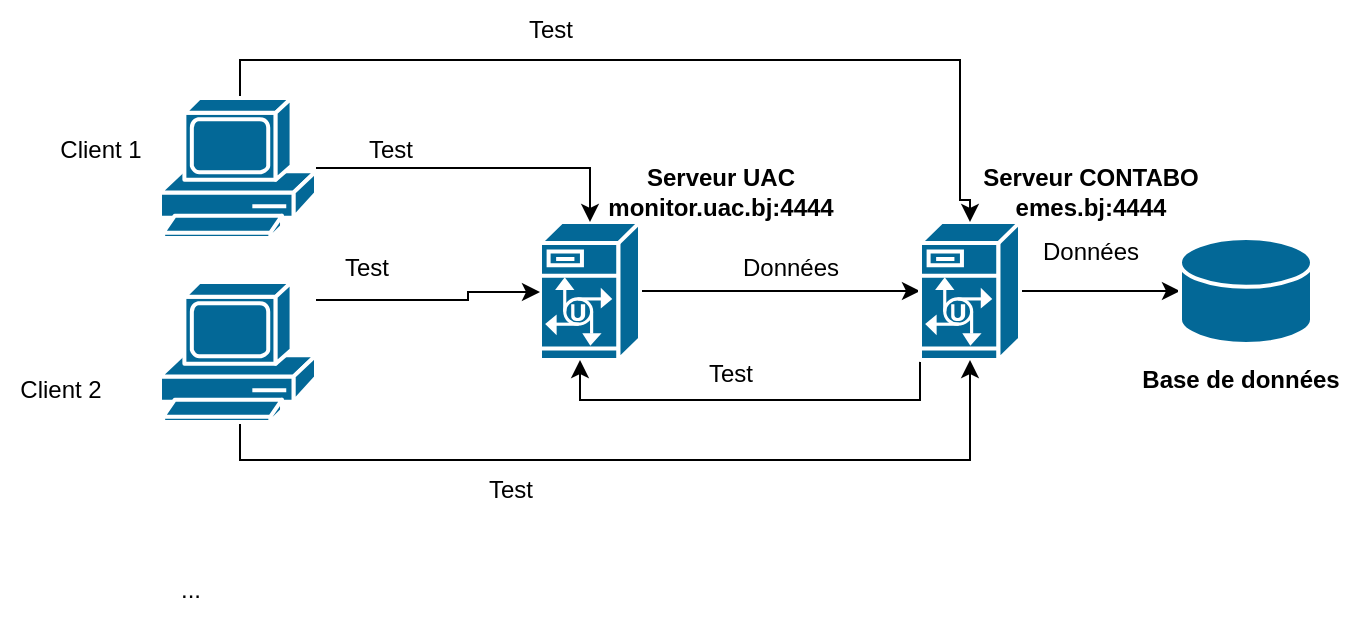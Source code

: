 <mxfile version="20.6.2" type="github">
  <diagram id="xvO-NkfrGhGG1G9QugBE" name="Page-1">
    <mxGraphModel dx="728" dy="664" grid="1" gridSize="10" guides="1" tooltips="1" connect="1" arrows="1" fold="1" page="1" pageScale="1" pageWidth="850" pageHeight="1100" math="0" shadow="0">
      <root>
        <mxCell id="0" />
        <mxCell id="1" parent="0" />
        <mxCell id="wXYGJ-LRbmqttXUs87il-34" style="edgeStyle=orthogonalEdgeStyle;rounded=0;orthogonalLoop=1;jettySize=auto;html=1;entryX=0;entryY=0.5;entryDx=0;entryDy=0;entryPerimeter=0;" edge="1" parent="1" source="wXYGJ-LRbmqttXUs87il-2" target="wXYGJ-LRbmqttXUs87il-3">
          <mxGeometry relative="1" as="geometry" />
        </mxCell>
        <mxCell id="wXYGJ-LRbmqttXUs87il-2" value="" style="shape=mxgraph.cisco.servers.unity_server;sketch=0;html=1;pointerEvents=1;dashed=0;fillColor=#036897;strokeColor=#ffffff;strokeWidth=2;verticalLabelPosition=bottom;verticalAlign=top;align=center;outlineConnect=0;" vertex="1" parent="1">
          <mxGeometry x="370" y="321" width="50" height="69" as="geometry" />
        </mxCell>
        <mxCell id="wXYGJ-LRbmqttXUs87il-19" style="edgeStyle=orthogonalEdgeStyle;rounded=0;orthogonalLoop=1;jettySize=auto;html=1;" edge="1" parent="1" source="wXYGJ-LRbmqttXUs87il-3" target="wXYGJ-LRbmqttXUs87il-18">
          <mxGeometry relative="1" as="geometry" />
        </mxCell>
        <mxCell id="wXYGJ-LRbmqttXUs87il-36" style="edgeStyle=orthogonalEdgeStyle;rounded=0;orthogonalLoop=1;jettySize=auto;html=1;exitX=0;exitY=1;exitDx=0;exitDy=0;exitPerimeter=0;entryX=0.4;entryY=1;entryDx=0;entryDy=0;entryPerimeter=0;" edge="1" parent="1" source="wXYGJ-LRbmqttXUs87il-3" target="wXYGJ-LRbmqttXUs87il-2">
          <mxGeometry relative="1" as="geometry">
            <mxPoint x="390" y="400" as="targetPoint" />
            <Array as="points">
              <mxPoint x="560" y="410" />
              <mxPoint x="390" y="410" />
            </Array>
          </mxGeometry>
        </mxCell>
        <mxCell id="wXYGJ-LRbmqttXUs87il-3" value="" style="shape=mxgraph.cisco.servers.unity_server;sketch=0;html=1;pointerEvents=1;dashed=0;fillColor=#036897;strokeColor=#ffffff;strokeWidth=2;verticalLabelPosition=bottom;verticalAlign=top;align=center;outlineConnect=0;" vertex="1" parent="1">
          <mxGeometry x="560" y="321" width="50" height="69" as="geometry" />
        </mxCell>
        <mxCell id="wXYGJ-LRbmqttXUs87il-21" style="edgeStyle=orthogonalEdgeStyle;rounded=0;orthogonalLoop=1;jettySize=auto;html=1;" edge="1" parent="1" source="wXYGJ-LRbmqttXUs87il-6" target="wXYGJ-LRbmqttXUs87il-2">
          <mxGeometry relative="1" as="geometry">
            <Array as="points">
              <mxPoint x="334" y="360" />
              <mxPoint x="334" y="356" />
            </Array>
          </mxGeometry>
        </mxCell>
        <mxCell id="wXYGJ-LRbmqttXUs87il-27" style="edgeStyle=orthogonalEdgeStyle;rounded=0;orthogonalLoop=1;jettySize=auto;html=1;exitX=0.5;exitY=1;exitDx=0;exitDy=0;exitPerimeter=0;" edge="1" parent="1" source="wXYGJ-LRbmqttXUs87il-6" target="wXYGJ-LRbmqttXUs87il-3">
          <mxGeometry relative="1" as="geometry">
            <mxPoint x="561" y="410" as="targetPoint" />
            <Array as="points">
              <mxPoint x="220" y="421" />
              <mxPoint x="220" y="440" />
              <mxPoint x="585" y="440" />
            </Array>
          </mxGeometry>
        </mxCell>
        <mxCell id="wXYGJ-LRbmqttXUs87il-6" value="" style="shape=mxgraph.cisco.computers_and_peripherals.pc;sketch=0;html=1;pointerEvents=1;dashed=0;fillColor=#036897;strokeColor=#ffffff;strokeWidth=2;verticalLabelPosition=bottom;verticalAlign=top;align=center;outlineConnect=0;" vertex="1" parent="1">
          <mxGeometry x="180" y="351" width="78" height="70" as="geometry" />
        </mxCell>
        <mxCell id="wXYGJ-LRbmqttXUs87il-7" value="Client 1" style="text;html=1;align=center;verticalAlign=middle;resizable=0;points=[];autosize=1;strokeColor=none;fillColor=none;" vertex="1" parent="1">
          <mxGeometry x="120" y="270" width="60" height="30" as="geometry" />
        </mxCell>
        <mxCell id="wXYGJ-LRbmqttXUs87il-20" style="edgeStyle=orthogonalEdgeStyle;rounded=0;orthogonalLoop=1;jettySize=auto;html=1;entryX=0.5;entryY=0;entryDx=0;entryDy=0;entryPerimeter=0;" edge="1" parent="1" source="wXYGJ-LRbmqttXUs87il-8" target="wXYGJ-LRbmqttXUs87il-2">
          <mxGeometry relative="1" as="geometry" />
        </mxCell>
        <mxCell id="wXYGJ-LRbmqttXUs87il-23" style="edgeStyle=orthogonalEdgeStyle;rounded=0;orthogonalLoop=1;jettySize=auto;html=1;entryX=0.5;entryY=0;entryDx=0;entryDy=0;entryPerimeter=0;" edge="1" parent="1" source="wXYGJ-LRbmqttXUs87il-8" target="wXYGJ-LRbmqttXUs87il-3">
          <mxGeometry relative="1" as="geometry">
            <mxPoint x="580" y="200" as="targetPoint" />
            <Array as="points">
              <mxPoint x="220" y="240" />
              <mxPoint x="580" y="240" />
              <mxPoint x="580" y="310" />
              <mxPoint x="585" y="310" />
            </Array>
          </mxGeometry>
        </mxCell>
        <mxCell id="wXYGJ-LRbmqttXUs87il-8" value="" style="shape=mxgraph.cisco.computers_and_peripherals.pc;sketch=0;html=1;pointerEvents=1;dashed=0;fillColor=#036897;strokeColor=#ffffff;strokeWidth=2;verticalLabelPosition=bottom;verticalAlign=top;align=center;outlineConnect=0;" vertex="1" parent="1">
          <mxGeometry x="180" y="259" width="78" height="70" as="geometry" />
        </mxCell>
        <mxCell id="wXYGJ-LRbmqttXUs87il-9" value="Client 2" style="text;html=1;align=center;verticalAlign=middle;resizable=0;points=[];autosize=1;strokeColor=none;fillColor=none;" vertex="1" parent="1">
          <mxGeometry x="100" y="390" width="60" height="30" as="geometry" />
        </mxCell>
        <mxCell id="wXYGJ-LRbmqttXUs87il-10" value="&lt;blockquote&gt;&lt;blockquote&gt;...&lt;/blockquote&gt;&lt;/blockquote&gt;" style="text;html=1;align=center;verticalAlign=middle;resizable=0;points=[];autosize=1;strokeColor=none;fillColor=none;" vertex="1" parent="1">
          <mxGeometry x="100" y="480" width="190" height="50" as="geometry" />
        </mxCell>
        <mxCell id="wXYGJ-LRbmqttXUs87il-18" value="" style="shape=mxgraph.cisco.storage.relational_database;sketch=0;html=1;pointerEvents=1;dashed=0;fillColor=#036897;strokeColor=#ffffff;strokeWidth=2;verticalLabelPosition=bottom;verticalAlign=top;align=center;outlineConnect=0;" vertex="1" parent="1">
          <mxGeometry x="690" y="329" width="66" height="53" as="geometry" />
        </mxCell>
        <mxCell id="wXYGJ-LRbmqttXUs87il-28" value="Test" style="text;html=1;align=center;verticalAlign=middle;resizable=0;points=[];autosize=1;strokeColor=none;fillColor=none;" vertex="1" parent="1">
          <mxGeometry x="350" y="210" width="50" height="30" as="geometry" />
        </mxCell>
        <mxCell id="wXYGJ-LRbmqttXUs87il-29" value="Test" style="text;html=1;align=center;verticalAlign=middle;resizable=0;points=[];autosize=1;strokeColor=none;fillColor=none;" vertex="1" parent="1">
          <mxGeometry x="330" y="440" width="50" height="30" as="geometry" />
        </mxCell>
        <mxCell id="wXYGJ-LRbmqttXUs87il-30" value="Test" style="text;html=1;align=center;verticalAlign=middle;resizable=0;points=[];autosize=1;strokeColor=none;fillColor=none;" vertex="1" parent="1">
          <mxGeometry x="270" y="270" width="50" height="30" as="geometry" />
        </mxCell>
        <mxCell id="wXYGJ-LRbmqttXUs87il-32" value="Test" style="text;html=1;align=center;verticalAlign=middle;resizable=0;points=[];autosize=1;strokeColor=none;fillColor=none;" vertex="1" parent="1">
          <mxGeometry x="258" y="329" width="50" height="30" as="geometry" />
        </mxCell>
        <mxCell id="wXYGJ-LRbmqttXUs87il-33" value="Données" style="text;html=1;align=center;verticalAlign=middle;resizable=0;points=[];autosize=1;strokeColor=none;fillColor=none;" vertex="1" parent="1">
          <mxGeometry x="610" y="321" width="70" height="30" as="geometry" />
        </mxCell>
        <mxCell id="wXYGJ-LRbmqttXUs87il-35" value="Données" style="text;html=1;align=center;verticalAlign=middle;resizable=0;points=[];autosize=1;strokeColor=none;fillColor=none;" vertex="1" parent="1">
          <mxGeometry x="460" y="329" width="70" height="30" as="geometry" />
        </mxCell>
        <mxCell id="wXYGJ-LRbmqttXUs87il-37" value="Test" style="text;html=1;align=center;verticalAlign=middle;resizable=0;points=[];autosize=1;strokeColor=none;fillColor=none;" vertex="1" parent="1">
          <mxGeometry x="440" y="382" width="50" height="30" as="geometry" />
        </mxCell>
        <mxCell id="wXYGJ-LRbmqttXUs87il-38" value="&lt;b&gt;Base de données&lt;/b&gt;" style="text;html=1;align=center;verticalAlign=middle;resizable=0;points=[];autosize=1;strokeColor=none;fillColor=none;" vertex="1" parent="1">
          <mxGeometry x="660" y="385" width="120" height="30" as="geometry" />
        </mxCell>
        <mxCell id="wXYGJ-LRbmqttXUs87il-41" value="&lt;div&gt;&lt;b&gt;Serveur UAC&lt;br&gt;&lt;/b&gt;&lt;/div&gt;&lt;div&gt;&lt;b&gt;monitor.uac.bj:4444&lt;br&gt;&lt;/b&gt;&lt;/div&gt;" style="text;html=1;align=center;verticalAlign=middle;resizable=0;points=[];autosize=1;strokeColor=none;fillColor=none;" vertex="1" parent="1">
          <mxGeometry x="390" y="286" width="140" height="40" as="geometry" />
        </mxCell>
        <mxCell id="wXYGJ-LRbmqttXUs87il-42" value="&lt;div&gt;&lt;b&gt;Serveur CONTABO&lt;br&gt;&lt;/b&gt;&lt;/div&gt;&lt;div&gt;&lt;b&gt;emes.bj:4444&lt;br&gt;&lt;/b&gt;&lt;/div&gt;" style="text;html=1;align=center;verticalAlign=middle;resizable=0;points=[];autosize=1;strokeColor=none;fillColor=none;" vertex="1" parent="1">
          <mxGeometry x="580" y="286" width="130" height="40" as="geometry" />
        </mxCell>
      </root>
    </mxGraphModel>
  </diagram>
</mxfile>
